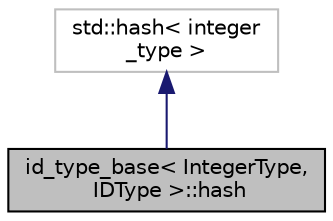 digraph "id_type_base&lt; IntegerType, IDType &gt;::hash"
{
 // LATEX_PDF_SIZE
  edge [fontname="Helvetica",fontsize="10",labelfontname="Helvetica",labelfontsize="10"];
  node [fontname="Helvetica",fontsize="10",shape=record];
  Node2 [label="id_type_base\< IntegerType,\l IDType \>::hash",height=0.2,width=0.4,color="black", fillcolor="grey75", style="filled", fontcolor="black",tooltip=" "];
  Node3 -> Node2 [dir="back",color="midnightblue",fontsize="10",style="solid",fontname="Helvetica"];
  Node3 [label="std::hash\< integer\l_type \>",height=0.2,width=0.4,color="grey75", fillcolor="white", style="filled",tooltip=" "];
}
